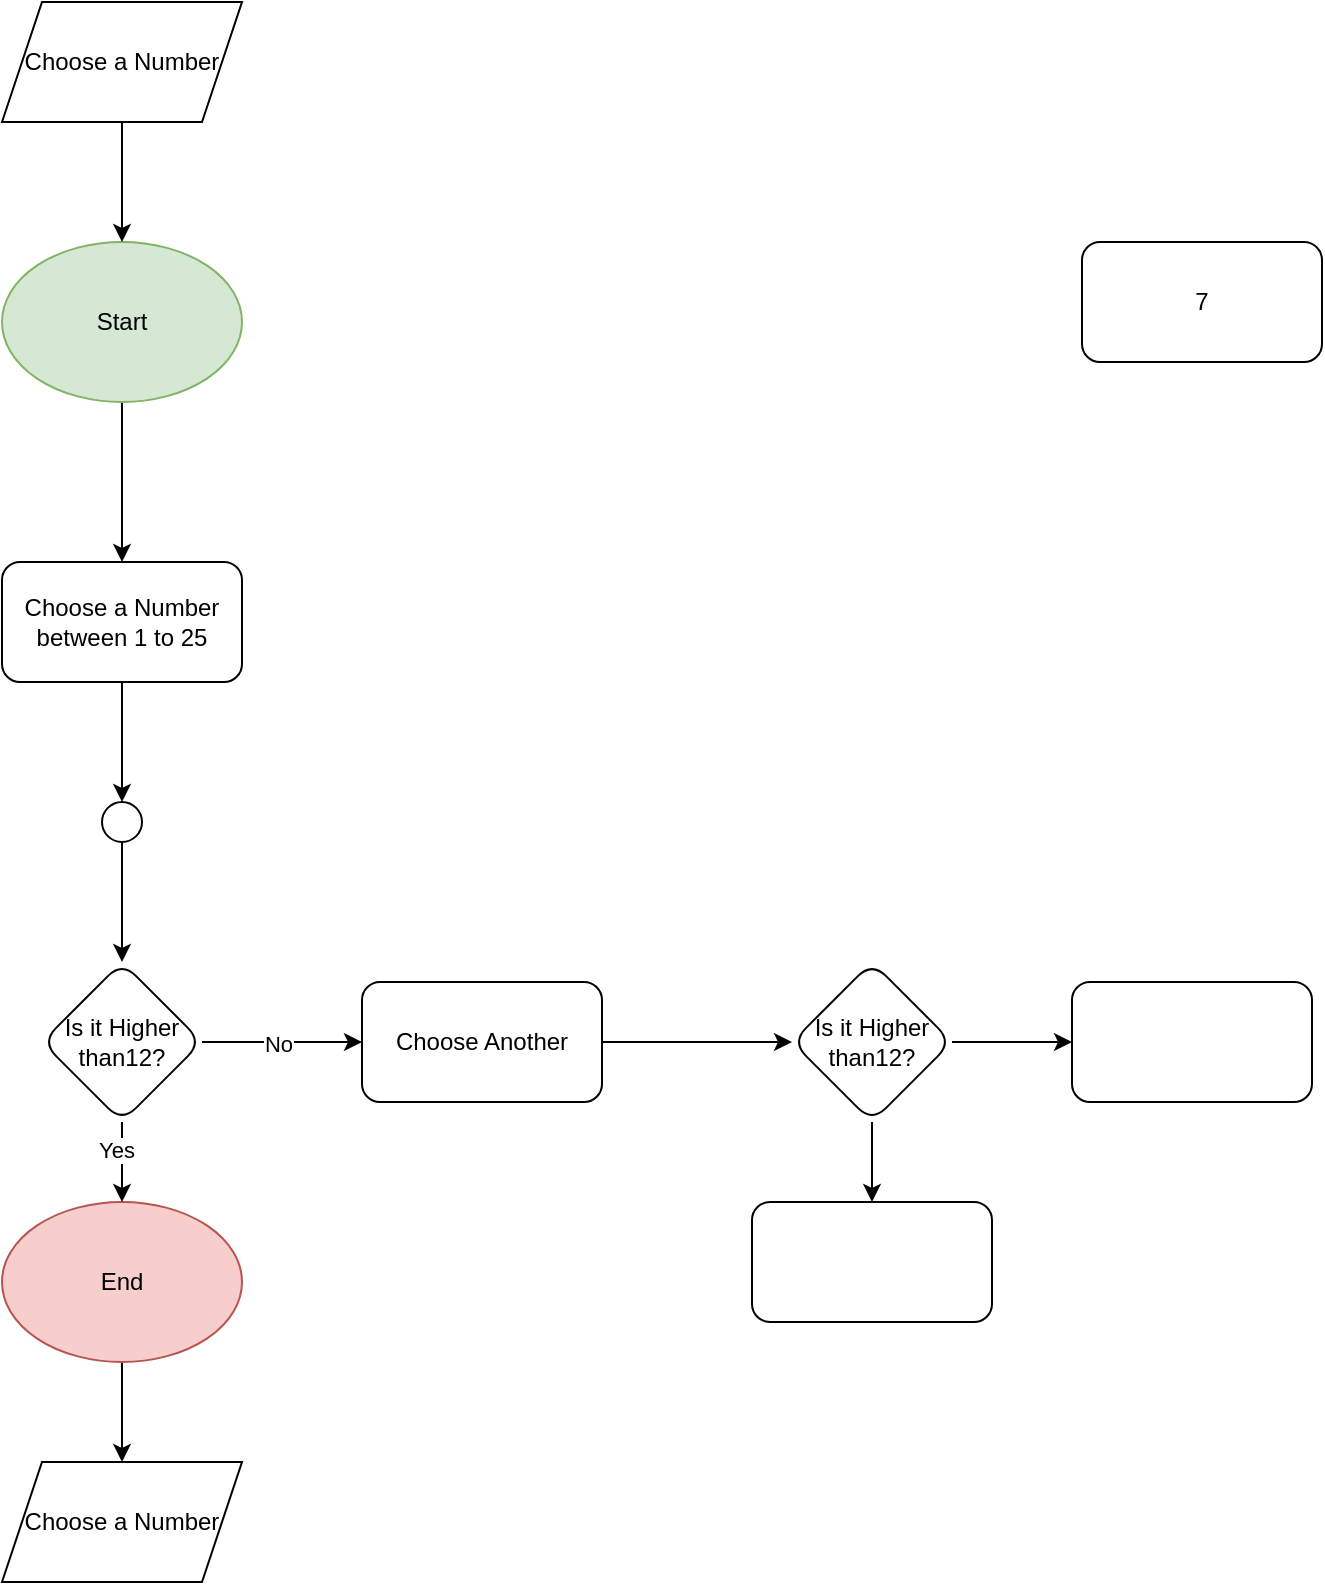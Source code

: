 <mxfile version="23.1.5" type="github">
  <diagram name="Page-1" id="fJ7hg3LSL8O3sAAXK8hL">
    <mxGraphModel dx="1434" dy="754" grid="1" gridSize="10" guides="1" tooltips="1" connect="1" arrows="1" fold="1" page="1" pageScale="1" pageWidth="850" pageHeight="1100" math="0" shadow="0">
      <root>
        <mxCell id="0" />
        <mxCell id="1" parent="0" />
        <mxCell id="yZECyWibJnEaQU9a-CN--3" value="" style="edgeStyle=orthogonalEdgeStyle;rounded=0;orthogonalLoop=1;jettySize=auto;html=1;" edge="1" parent="1" source="yZECyWibJnEaQU9a-CN--1" target="yZECyWibJnEaQU9a-CN--2">
          <mxGeometry relative="1" as="geometry" />
        </mxCell>
        <mxCell id="yZECyWibJnEaQU9a-CN--1" value="Start" style="ellipse;whiteSpace=wrap;html=1;fillColor=#d5e8d4;strokeColor=#82b366;" vertex="1" parent="1">
          <mxGeometry x="30" y="160" width="120" height="80" as="geometry" />
        </mxCell>
        <mxCell id="yZECyWibJnEaQU9a-CN--81" value="" style="edgeStyle=orthogonalEdgeStyle;rounded=0;orthogonalLoop=1;jettySize=auto;html=1;" edge="1" parent="1" source="yZECyWibJnEaQU9a-CN--2" target="yZECyWibJnEaQU9a-CN--80">
          <mxGeometry relative="1" as="geometry" />
        </mxCell>
        <mxCell id="yZECyWibJnEaQU9a-CN--2" value="Choose a Number between 1 to 25" style="rounded=1;whiteSpace=wrap;html=1;" vertex="1" parent="1">
          <mxGeometry x="30" y="320" width="120" height="60" as="geometry" />
        </mxCell>
        <mxCell id="yZECyWibJnEaQU9a-CN--24" value="7" style="rounded=1;whiteSpace=wrap;html=1;" vertex="1" parent="1">
          <mxGeometry x="570" y="160" width="120" height="60" as="geometry" />
        </mxCell>
        <mxCell id="yZECyWibJnEaQU9a-CN--98" value="" style="edgeStyle=orthogonalEdgeStyle;rounded=0;orthogonalLoop=1;jettySize=auto;html=1;" edge="1" parent="1" source="yZECyWibJnEaQU9a-CN--27" target="yZECyWibJnEaQU9a-CN--97">
          <mxGeometry relative="1" as="geometry" />
        </mxCell>
        <mxCell id="yZECyWibJnEaQU9a-CN--27" value="End" style="ellipse;whiteSpace=wrap;html=1;fillColor=#f8cecc;strokeColor=#b85450;" vertex="1" parent="1">
          <mxGeometry x="30" y="640" width="120" height="80" as="geometry" />
        </mxCell>
        <mxCell id="yZECyWibJnEaQU9a-CN--85" value="" style="edgeStyle=orthogonalEdgeStyle;rounded=0;orthogonalLoop=1;jettySize=auto;html=1;" edge="1" parent="1" source="yZECyWibJnEaQU9a-CN--80" target="yZECyWibJnEaQU9a-CN--84">
          <mxGeometry relative="1" as="geometry" />
        </mxCell>
        <mxCell id="yZECyWibJnEaQU9a-CN--80" value="" style="ellipse;whiteSpace=wrap;html=1;rounded=1;" vertex="1" parent="1">
          <mxGeometry x="80" y="440" width="20" height="20" as="geometry" />
        </mxCell>
        <mxCell id="yZECyWibJnEaQU9a-CN--87" value="" style="edgeStyle=orthogonalEdgeStyle;rounded=0;orthogonalLoop=1;jettySize=auto;html=1;" edge="1" parent="1" source="yZECyWibJnEaQU9a-CN--84" target="yZECyWibJnEaQU9a-CN--86">
          <mxGeometry relative="1" as="geometry" />
        </mxCell>
        <mxCell id="yZECyWibJnEaQU9a-CN--88" value="No" style="edgeLabel;html=1;align=center;verticalAlign=middle;resizable=0;points=[];" vertex="1" connectable="0" parent="yZECyWibJnEaQU9a-CN--87">
          <mxGeometry x="-0.067" y="-1" relative="1" as="geometry">
            <mxPoint as="offset" />
          </mxGeometry>
        </mxCell>
        <mxCell id="yZECyWibJnEaQU9a-CN--90" value="" style="edgeStyle=orthogonalEdgeStyle;rounded=0;orthogonalLoop=1;jettySize=auto;html=1;entryX=0.5;entryY=0;entryDx=0;entryDy=0;" edge="1" parent="1" source="yZECyWibJnEaQU9a-CN--84" target="yZECyWibJnEaQU9a-CN--27">
          <mxGeometry relative="1" as="geometry">
            <mxPoint x="100" y="590" as="targetPoint" />
          </mxGeometry>
        </mxCell>
        <mxCell id="yZECyWibJnEaQU9a-CN--91" value="Yes" style="edgeLabel;html=1;align=center;verticalAlign=middle;resizable=0;points=[];" vertex="1" connectable="0" parent="yZECyWibJnEaQU9a-CN--90">
          <mxGeometry x="-0.289" y="-3" relative="1" as="geometry">
            <mxPoint as="offset" />
          </mxGeometry>
        </mxCell>
        <mxCell id="yZECyWibJnEaQU9a-CN--84" value="Is it Higher than12?" style="rhombus;whiteSpace=wrap;html=1;rounded=1;" vertex="1" parent="1">
          <mxGeometry x="50" y="520" width="80" height="80" as="geometry" />
        </mxCell>
        <mxCell id="yZECyWibJnEaQU9a-CN--94" value="" style="edgeStyle=orthogonalEdgeStyle;rounded=0;orthogonalLoop=1;jettySize=auto;html=1;" edge="1" parent="1" source="yZECyWibJnEaQU9a-CN--86" target="yZECyWibJnEaQU9a-CN--93">
          <mxGeometry relative="1" as="geometry" />
        </mxCell>
        <mxCell id="yZECyWibJnEaQU9a-CN--86" value="Choose Another" style="whiteSpace=wrap;html=1;rounded=1;" vertex="1" parent="1">
          <mxGeometry x="210" y="530" width="120" height="60" as="geometry" />
        </mxCell>
        <mxCell id="yZECyWibJnEaQU9a-CN--101" value="" style="edgeStyle=orthogonalEdgeStyle;rounded=0;orthogonalLoop=1;jettySize=auto;html=1;" edge="1" parent="1" source="yZECyWibJnEaQU9a-CN--93" target="yZECyWibJnEaQU9a-CN--100">
          <mxGeometry relative="1" as="geometry" />
        </mxCell>
        <mxCell id="yZECyWibJnEaQU9a-CN--103" value="" style="edgeStyle=orthogonalEdgeStyle;rounded=0;orthogonalLoop=1;jettySize=auto;html=1;" edge="1" parent="1" source="yZECyWibJnEaQU9a-CN--93" target="yZECyWibJnEaQU9a-CN--102">
          <mxGeometry relative="1" as="geometry" />
        </mxCell>
        <mxCell id="yZECyWibJnEaQU9a-CN--93" value="Is it Higher than12?" style="rhombus;whiteSpace=wrap;html=1;rounded=1;" vertex="1" parent="1">
          <mxGeometry x="425" y="520" width="80" height="80" as="geometry" />
        </mxCell>
        <mxCell id="yZECyWibJnEaQU9a-CN--96" value="" style="edgeStyle=orthogonalEdgeStyle;rounded=0;orthogonalLoop=1;jettySize=auto;html=1;" edge="1" parent="1" source="yZECyWibJnEaQU9a-CN--95" target="yZECyWibJnEaQU9a-CN--1">
          <mxGeometry relative="1" as="geometry" />
        </mxCell>
        <mxCell id="yZECyWibJnEaQU9a-CN--95" value="Choose a Number" style="shape=parallelogram;perimeter=parallelogramPerimeter;whiteSpace=wrap;html=1;fixedSize=1;" vertex="1" parent="1">
          <mxGeometry x="30" y="40" width="120" height="60" as="geometry" />
        </mxCell>
        <mxCell id="yZECyWibJnEaQU9a-CN--97" value="Choose a Number" style="shape=parallelogram;perimeter=parallelogramPerimeter;whiteSpace=wrap;html=1;fixedSize=1;" vertex="1" parent="1">
          <mxGeometry x="30" y="770" width="120" height="60" as="geometry" />
        </mxCell>
        <mxCell id="yZECyWibJnEaQU9a-CN--100" value="" style="whiteSpace=wrap;html=1;rounded=1;" vertex="1" parent="1">
          <mxGeometry x="405" y="640" width="120" height="60" as="geometry" />
        </mxCell>
        <mxCell id="yZECyWibJnEaQU9a-CN--102" value="" style="whiteSpace=wrap;html=1;rounded=1;" vertex="1" parent="1">
          <mxGeometry x="565" y="530" width="120" height="60" as="geometry" />
        </mxCell>
      </root>
    </mxGraphModel>
  </diagram>
</mxfile>

